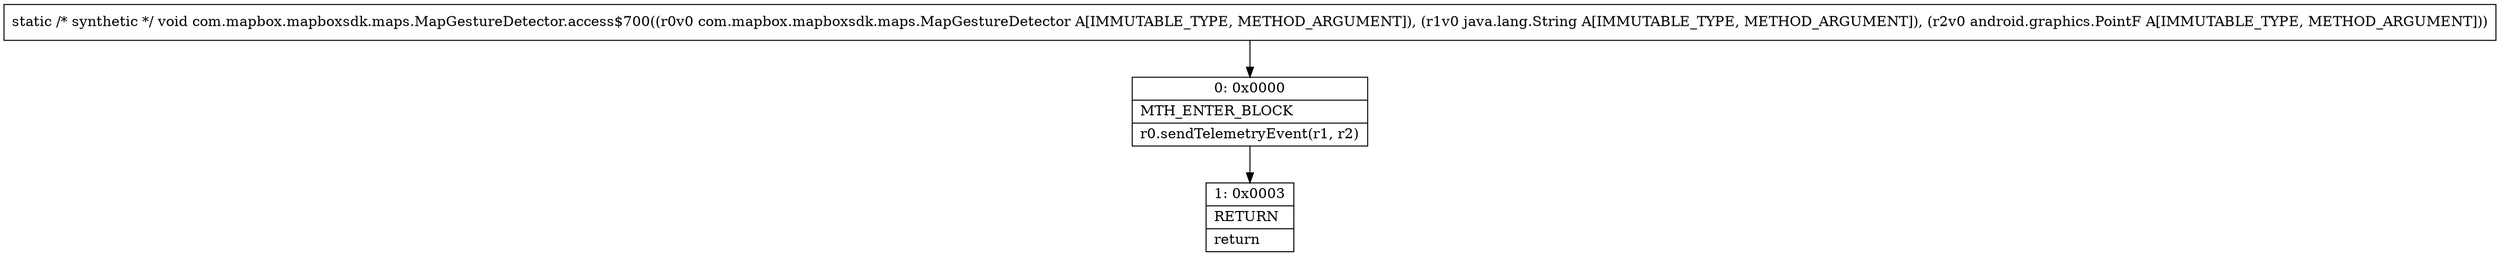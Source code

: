 digraph "CFG forcom.mapbox.mapboxsdk.maps.MapGestureDetector.access$700(Lcom\/mapbox\/mapboxsdk\/maps\/MapGestureDetector;Ljava\/lang\/String;Landroid\/graphics\/PointF;)V" {
Node_0 [shape=record,label="{0\:\ 0x0000|MTH_ENTER_BLOCK\l|r0.sendTelemetryEvent(r1, r2)\l}"];
Node_1 [shape=record,label="{1\:\ 0x0003|RETURN\l|return\l}"];
MethodNode[shape=record,label="{static \/* synthetic *\/ void com.mapbox.mapboxsdk.maps.MapGestureDetector.access$700((r0v0 com.mapbox.mapboxsdk.maps.MapGestureDetector A[IMMUTABLE_TYPE, METHOD_ARGUMENT]), (r1v0 java.lang.String A[IMMUTABLE_TYPE, METHOD_ARGUMENT]), (r2v0 android.graphics.PointF A[IMMUTABLE_TYPE, METHOD_ARGUMENT])) }"];
MethodNode -> Node_0;
Node_0 -> Node_1;
}

